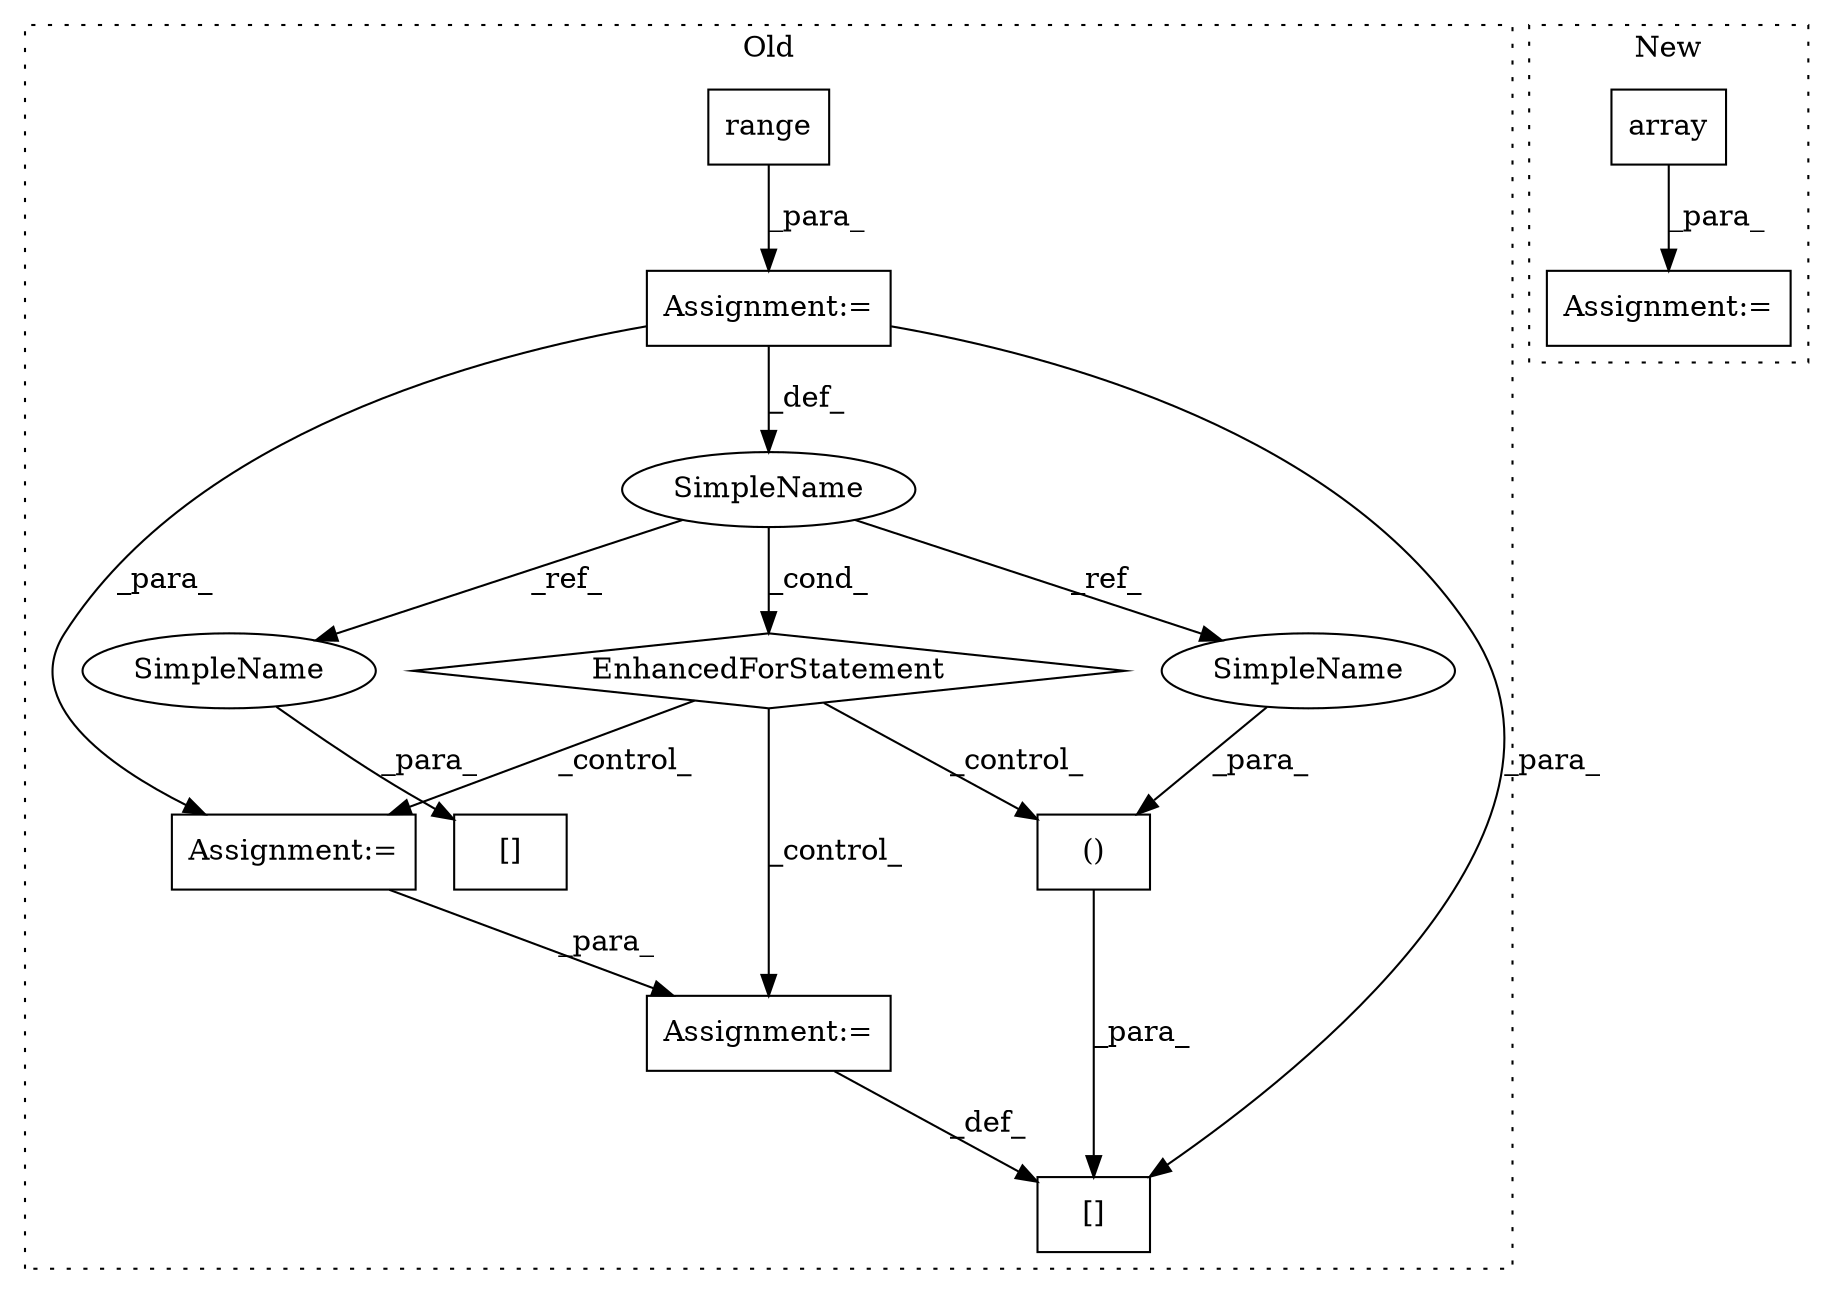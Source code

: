 digraph G {
subgraph cluster0 {
1 [label="EnhancedForStatement" a="70" s="3057,3150" l="61,2" shape="diamond"];
3 [label="Assignment:=" a="7" s="3057,3150" l="61,2" shape="box"];
5 [label="range" a="32" s="3126,3149" l="6,1" shape="box"];
6 [label="[]" a="2" s="3340,3343" l="2,1" shape="box"];
7 [label="()" a="106" s="3410" l="15" shape="box"];
8 [label="SimpleName" a="42" s="3122" l="1" shape="ellipse"];
9 [label="[]" a="2" s="3395,3425" l="15,2" shape="box"];
10 [label="Assignment:=" a="7" s="3330" l="1" shape="box"];
11 [label="Assignment:=" a="7" s="3427" l="1" shape="box"];
12 [label="SimpleName" a="42" s="3410" l="1" shape="ellipse"];
13 [label="SimpleName" a="42" s="3342" l="1" shape="ellipse"];
label = "Old";
style="dotted";
}
subgraph cluster1 {
2 [label="array" a="32" s="2997,3004" l="6,1" shape="box"];
4 [label="Assignment:=" a="7" s="2982" l="1" shape="box"];
label = "New";
style="dotted";
}
1 -> 7 [label="_control_"];
1 -> 11 [label="_control_"];
1 -> 10 [label="_control_"];
2 -> 4 [label="_para_"];
3 -> 9 [label="_para_"];
3 -> 10 [label="_para_"];
3 -> 8 [label="_def_"];
5 -> 3 [label="_para_"];
7 -> 9 [label="_para_"];
8 -> 12 [label="_ref_"];
8 -> 1 [label="_cond_"];
8 -> 13 [label="_ref_"];
10 -> 11 [label="_para_"];
11 -> 9 [label="_def_"];
12 -> 7 [label="_para_"];
13 -> 6 [label="_para_"];
}